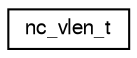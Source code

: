 digraph "Graphical Class Hierarchy"
{
  edge [fontname="FreeSans",fontsize="10",labelfontname="FreeSans",labelfontsize="10"];
  node [fontname="FreeSans",fontsize="10",shape=record];
  rankdir="LR";
  Node1 [label="nc_vlen_t",height=0.2,width=0.4,color="black", fillcolor="white", style="filled",URL="$structnc__vlen__t.html"];
}
